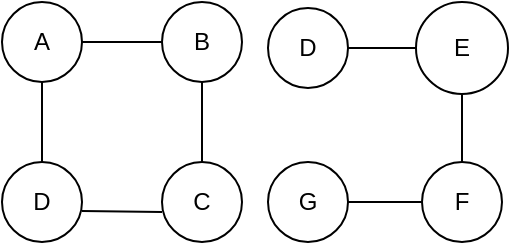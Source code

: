 <mxfile version="21.6.6" type="github">
  <diagram name="Page-1" id="-oEIKSZUtXxy4W6JQqp0">
    <mxGraphModel dx="842" dy="457" grid="1" gridSize="10" guides="1" tooltips="1" connect="1" arrows="1" fold="1" page="1" pageScale="1" pageWidth="827" pageHeight="1169" math="0" shadow="0">
      <root>
        <mxCell id="0" />
        <mxCell id="1" parent="0" />
        <mxCell id="hzjN84aZJDGcMtRYpI13-1" value="A" style="ellipse;whiteSpace=wrap;html=1;aspect=fixed;" vertex="1" parent="1">
          <mxGeometry x="160" y="280" width="40" height="40" as="geometry" />
        </mxCell>
        <mxCell id="hzjN84aZJDGcMtRYpI13-2" value="B" style="ellipse;whiteSpace=wrap;html=1;aspect=fixed;" vertex="1" parent="1">
          <mxGeometry x="240" y="280" width="40" height="40" as="geometry" />
        </mxCell>
        <mxCell id="hzjN84aZJDGcMtRYpI13-3" value="D" style="ellipse;whiteSpace=wrap;html=1;aspect=fixed;" vertex="1" parent="1">
          <mxGeometry x="293" y="283" width="40" height="40" as="geometry" />
        </mxCell>
        <mxCell id="hzjN84aZJDGcMtRYpI13-4" value="E" style="ellipse;whiteSpace=wrap;html=1;aspect=fixed;" vertex="1" parent="1">
          <mxGeometry x="367" y="280" width="46" height="46" as="geometry" />
        </mxCell>
        <mxCell id="hzjN84aZJDGcMtRYpI13-5" value="D" style="ellipse;whiteSpace=wrap;html=1;aspect=fixed;" vertex="1" parent="1">
          <mxGeometry x="160" y="360" width="40" height="40" as="geometry" />
        </mxCell>
        <mxCell id="hzjN84aZJDGcMtRYpI13-6" value="C" style="ellipse;whiteSpace=wrap;html=1;aspect=fixed;" vertex="1" parent="1">
          <mxGeometry x="240" y="360" width="40" height="40" as="geometry" />
        </mxCell>
        <mxCell id="hzjN84aZJDGcMtRYpI13-7" value="G" style="ellipse;whiteSpace=wrap;html=1;aspect=fixed;" vertex="1" parent="1">
          <mxGeometry x="293" y="360" width="40" height="40" as="geometry" />
        </mxCell>
        <mxCell id="hzjN84aZJDGcMtRYpI13-8" value="F" style="ellipse;whiteSpace=wrap;html=1;aspect=fixed;" vertex="1" parent="1">
          <mxGeometry x="370" y="360" width="40" height="40" as="geometry" />
        </mxCell>
        <mxCell id="hzjN84aZJDGcMtRYpI13-11" value="" style="endArrow=none;html=1;rounded=0;entryX=0;entryY=0.5;entryDx=0;entryDy=0;exitX=1;exitY=0.5;exitDx=0;exitDy=0;" edge="1" parent="1" source="hzjN84aZJDGcMtRYpI13-1" target="hzjN84aZJDGcMtRYpI13-2">
          <mxGeometry width="50" height="50" relative="1" as="geometry">
            <mxPoint x="200" y="210" as="sourcePoint" />
            <mxPoint x="250" y="160" as="targetPoint" />
          </mxGeometry>
        </mxCell>
        <mxCell id="hzjN84aZJDGcMtRYpI13-13" value="" style="endArrow=none;html=1;rounded=0;exitX=1;exitY=0.5;exitDx=0;exitDy=0;" edge="1" parent="1">
          <mxGeometry width="50" height="50" relative="1" as="geometry">
            <mxPoint x="200" y="384.5" as="sourcePoint" />
            <mxPoint x="240" y="385" as="targetPoint" />
          </mxGeometry>
        </mxCell>
        <mxCell id="hzjN84aZJDGcMtRYpI13-14" value="" style="endArrow=none;html=1;rounded=0;entryX=0.5;entryY=0;entryDx=0;entryDy=0;exitX=0.5;exitY=1;exitDx=0;exitDy=0;" edge="1" parent="1" source="hzjN84aZJDGcMtRYpI13-1" target="hzjN84aZJDGcMtRYpI13-5">
          <mxGeometry width="50" height="50" relative="1" as="geometry">
            <mxPoint x="220" y="220" as="sourcePoint" />
            <mxPoint x="270" y="220" as="targetPoint" />
          </mxGeometry>
        </mxCell>
        <mxCell id="hzjN84aZJDGcMtRYpI13-15" value="" style="endArrow=none;html=1;rounded=0;entryX=0.5;entryY=0;entryDx=0;entryDy=0;exitX=0.5;exitY=1;exitDx=0;exitDy=0;" edge="1" parent="1" source="hzjN84aZJDGcMtRYpI13-2" target="hzjN84aZJDGcMtRYpI13-6">
          <mxGeometry width="50" height="50" relative="1" as="geometry">
            <mxPoint x="230" y="230" as="sourcePoint" />
            <mxPoint x="280" y="230" as="targetPoint" />
          </mxGeometry>
        </mxCell>
        <mxCell id="hzjN84aZJDGcMtRYpI13-16" value="" style="endArrow=none;html=1;rounded=0;exitX=1;exitY=0.5;exitDx=0;exitDy=0;entryX=0;entryY=0.5;entryDx=0;entryDy=0;" edge="1" parent="1" source="hzjN84aZJDGcMtRYpI13-3" target="hzjN84aZJDGcMtRYpI13-4">
          <mxGeometry width="50" height="50" relative="1" as="geometry">
            <mxPoint x="433" y="207.5" as="sourcePoint" />
            <mxPoint x="473" y="208" as="targetPoint" />
          </mxGeometry>
        </mxCell>
        <mxCell id="hzjN84aZJDGcMtRYpI13-17" value="" style="endArrow=none;html=1;rounded=0;entryX=0;entryY=0.5;entryDx=0;entryDy=0;exitX=1;exitY=0.5;exitDx=0;exitDy=0;" edge="1" parent="1" source="hzjN84aZJDGcMtRYpI13-7" target="hzjN84aZJDGcMtRYpI13-8">
          <mxGeometry width="50" height="50" relative="1" as="geometry">
            <mxPoint x="343" y="375" as="sourcePoint" />
            <mxPoint x="473" y="394.5" as="targetPoint" />
          </mxGeometry>
        </mxCell>
        <mxCell id="hzjN84aZJDGcMtRYpI13-18" value="" style="endArrow=none;html=1;rounded=0;entryX=0.5;entryY=1;entryDx=0;entryDy=0;exitX=0.5;exitY=0;exitDx=0;exitDy=0;" edge="1" parent="1" source="hzjN84aZJDGcMtRYpI13-8" target="hzjN84aZJDGcMtRYpI13-4">
          <mxGeometry width="50" height="50" relative="1" as="geometry">
            <mxPoint x="213" y="268" as="sourcePoint" />
            <mxPoint x="263" y="268" as="targetPoint" />
          </mxGeometry>
        </mxCell>
      </root>
    </mxGraphModel>
  </diagram>
</mxfile>
